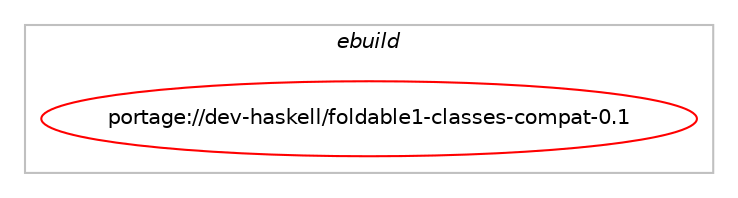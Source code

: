 digraph prolog {

# *************
# Graph options
# *************

newrank=true;
concentrate=true;
compound=true;
graph [rankdir=LR,fontname=Helvetica,fontsize=10,ranksep=1.5];#, ranksep=2.5, nodesep=0.2];
edge  [arrowhead=vee];
node  [fontname=Helvetica,fontsize=10];

# **********
# The ebuild
# **********

subgraph cluster_leftcol {
color=gray;
label=<<i>ebuild</i>>;
id [label="portage://dev-haskell/foldable1-classes-compat-0.1", color=red, width=4, href="../dev-haskell/foldable1-classes-compat-0.1.svg"];
}

# ****************
# The dependencies
# ****************

subgraph cluster_midcol {
color=gray;
label=<<i>dependencies</i>>;
subgraph cluster_compile {
fillcolor="#eeeeee";
style=filled;
label=<<i>compile</i>>;
# *** BEGIN UNKNOWN DEPENDENCY TYPE (TODO) ***
# id -> equal(use_conditional_group(positive,hscolour,portage://dev-haskell/foldable1-classes-compat-0.1,[package_dependency(portage://dev-haskell/foldable1-classes-compat-0.1,install,no,dev-haskell,hscolour,none,[,,],[],[])]))
# *** END UNKNOWN DEPENDENCY TYPE (TODO) ***

# *** BEGIN UNKNOWN DEPENDENCY TYPE (TODO) ***
# id -> equal(use_conditional_group(positive,tagged,portage://dev-haskell/foldable1-classes-compat-0.1,[package_dependency(portage://dev-haskell/foldable1-classes-compat-0.1,install,no,dev-haskell,tagged,greaterequal,[0.4.4,,,0.4.4],any_same_slot,[use(optenable(profile),none)]),package_dependency(portage://dev-haskell/foldable1-classes-compat-0.1,install,no,dev-haskell,tagged,smaller,[1,,,1],any_same_slot,[use(optenable(profile),none)])]))
# *** END UNKNOWN DEPENDENCY TYPE (TODO) ***

# *** BEGIN UNKNOWN DEPENDENCY TYPE (TODO) ***
# id -> equal(use_conditional_group(positive,test,portage://dev-haskell/foldable1-classes-compat-0.1,[package_dependency(portage://dev-haskell/foldable1-classes-compat-0.1,install,no,dev-haskell,quickcheck,greaterequal,[2.13.2,,,2.13.2],[],[]),package_dependency(portage://dev-haskell/foldable1-classes-compat-0.1,install,no,dev-haskell,quickcheck,smaller,[2.15,,,2.15],[],[]),package_dependency(portage://dev-haskell/foldable1-classes-compat-0.1,install,no,dev-haskell,quickcheck-instances,greaterequal,[0.3.27,,,0.3.27],[],[]),package_dependency(portage://dev-haskell/foldable1-classes-compat-0.1,install,no,dev-haskell,quickcheck-instances,smaller,[0.4,,,0.4],[],[]),package_dependency(portage://dev-haskell/foldable1-classes-compat-0.1,install,no,dev-haskell,test-framework,greaterequal,[0.8.2.0,,,0.8.2.0],[],[]),package_dependency(portage://dev-haskell/foldable1-classes-compat-0.1,install,no,dev-haskell,test-framework,smaller,[0.9,,,0.9],[],[]),package_dependency(portage://dev-haskell/foldable1-classes-compat-0.1,install,no,dev-haskell,test-framework-quickcheck2,greaterequal,[0.3.0.5,,,0.3.0.5],[],[]),package_dependency(portage://dev-haskell/foldable1-classes-compat-0.1,install,no,dev-haskell,test-framework-quickcheck2,smaller,[0.4,,,0.4],[],[])]))
# *** END UNKNOWN DEPENDENCY TYPE (TODO) ***

# *** BEGIN UNKNOWN DEPENDENCY TYPE (TODO) ***
# id -> equal(package_dependency(portage://dev-haskell/foldable1-classes-compat-0.1,install,no,dev-haskell,cabal,greaterequal,[3.0.0.0,,,3.0.0.0],[],[]))
# *** END UNKNOWN DEPENDENCY TYPE (TODO) ***

# *** BEGIN UNKNOWN DEPENDENCY TYPE (TODO) ***
# id -> equal(package_dependency(portage://dev-haskell/foldable1-classes-compat-0.1,install,no,dev-lang,ghc,greaterequal,[8.8.1,,,8.8.1],any_same_slot,[]))
# *** END UNKNOWN DEPENDENCY TYPE (TODO) ***

}
subgraph cluster_compileandrun {
fillcolor="#eeeeee";
style=filled;
label=<<i>compile and run</i>>;
}
subgraph cluster_run {
fillcolor="#eeeeee";
style=filled;
label=<<i>run</i>>;
# *** BEGIN UNKNOWN DEPENDENCY TYPE (TODO) ***
# id -> equal(use_conditional_group(positive,tagged,portage://dev-haskell/foldable1-classes-compat-0.1,[package_dependency(portage://dev-haskell/foldable1-classes-compat-0.1,run,no,dev-haskell,tagged,greaterequal,[0.4.4,,,0.4.4],any_same_slot,[use(optenable(profile),none)]),package_dependency(portage://dev-haskell/foldable1-classes-compat-0.1,run,no,dev-haskell,tagged,smaller,[1,,,1],any_same_slot,[use(optenable(profile),none)])]))
# *** END UNKNOWN DEPENDENCY TYPE (TODO) ***

# *** BEGIN UNKNOWN DEPENDENCY TYPE (TODO) ***
# id -> equal(package_dependency(portage://dev-haskell/foldable1-classes-compat-0.1,run,no,dev-lang,ghc,greaterequal,[8.8.1,,,8.8.1],any_same_slot,[]))
# *** END UNKNOWN DEPENDENCY TYPE (TODO) ***

# *** BEGIN UNKNOWN DEPENDENCY TYPE (TODO) ***
# id -> equal(package_dependency(portage://dev-haskell/foldable1-classes-compat-0.1,run,no,dev-lang,ghc,none,[,,],any_same_slot,[use(optenable(profile),none)]))
# *** END UNKNOWN DEPENDENCY TYPE (TODO) ***

}
}

# **************
# The candidates
# **************

subgraph cluster_choices {
rank=same;
color=gray;
label=<<i>candidates</i>>;

}

}
